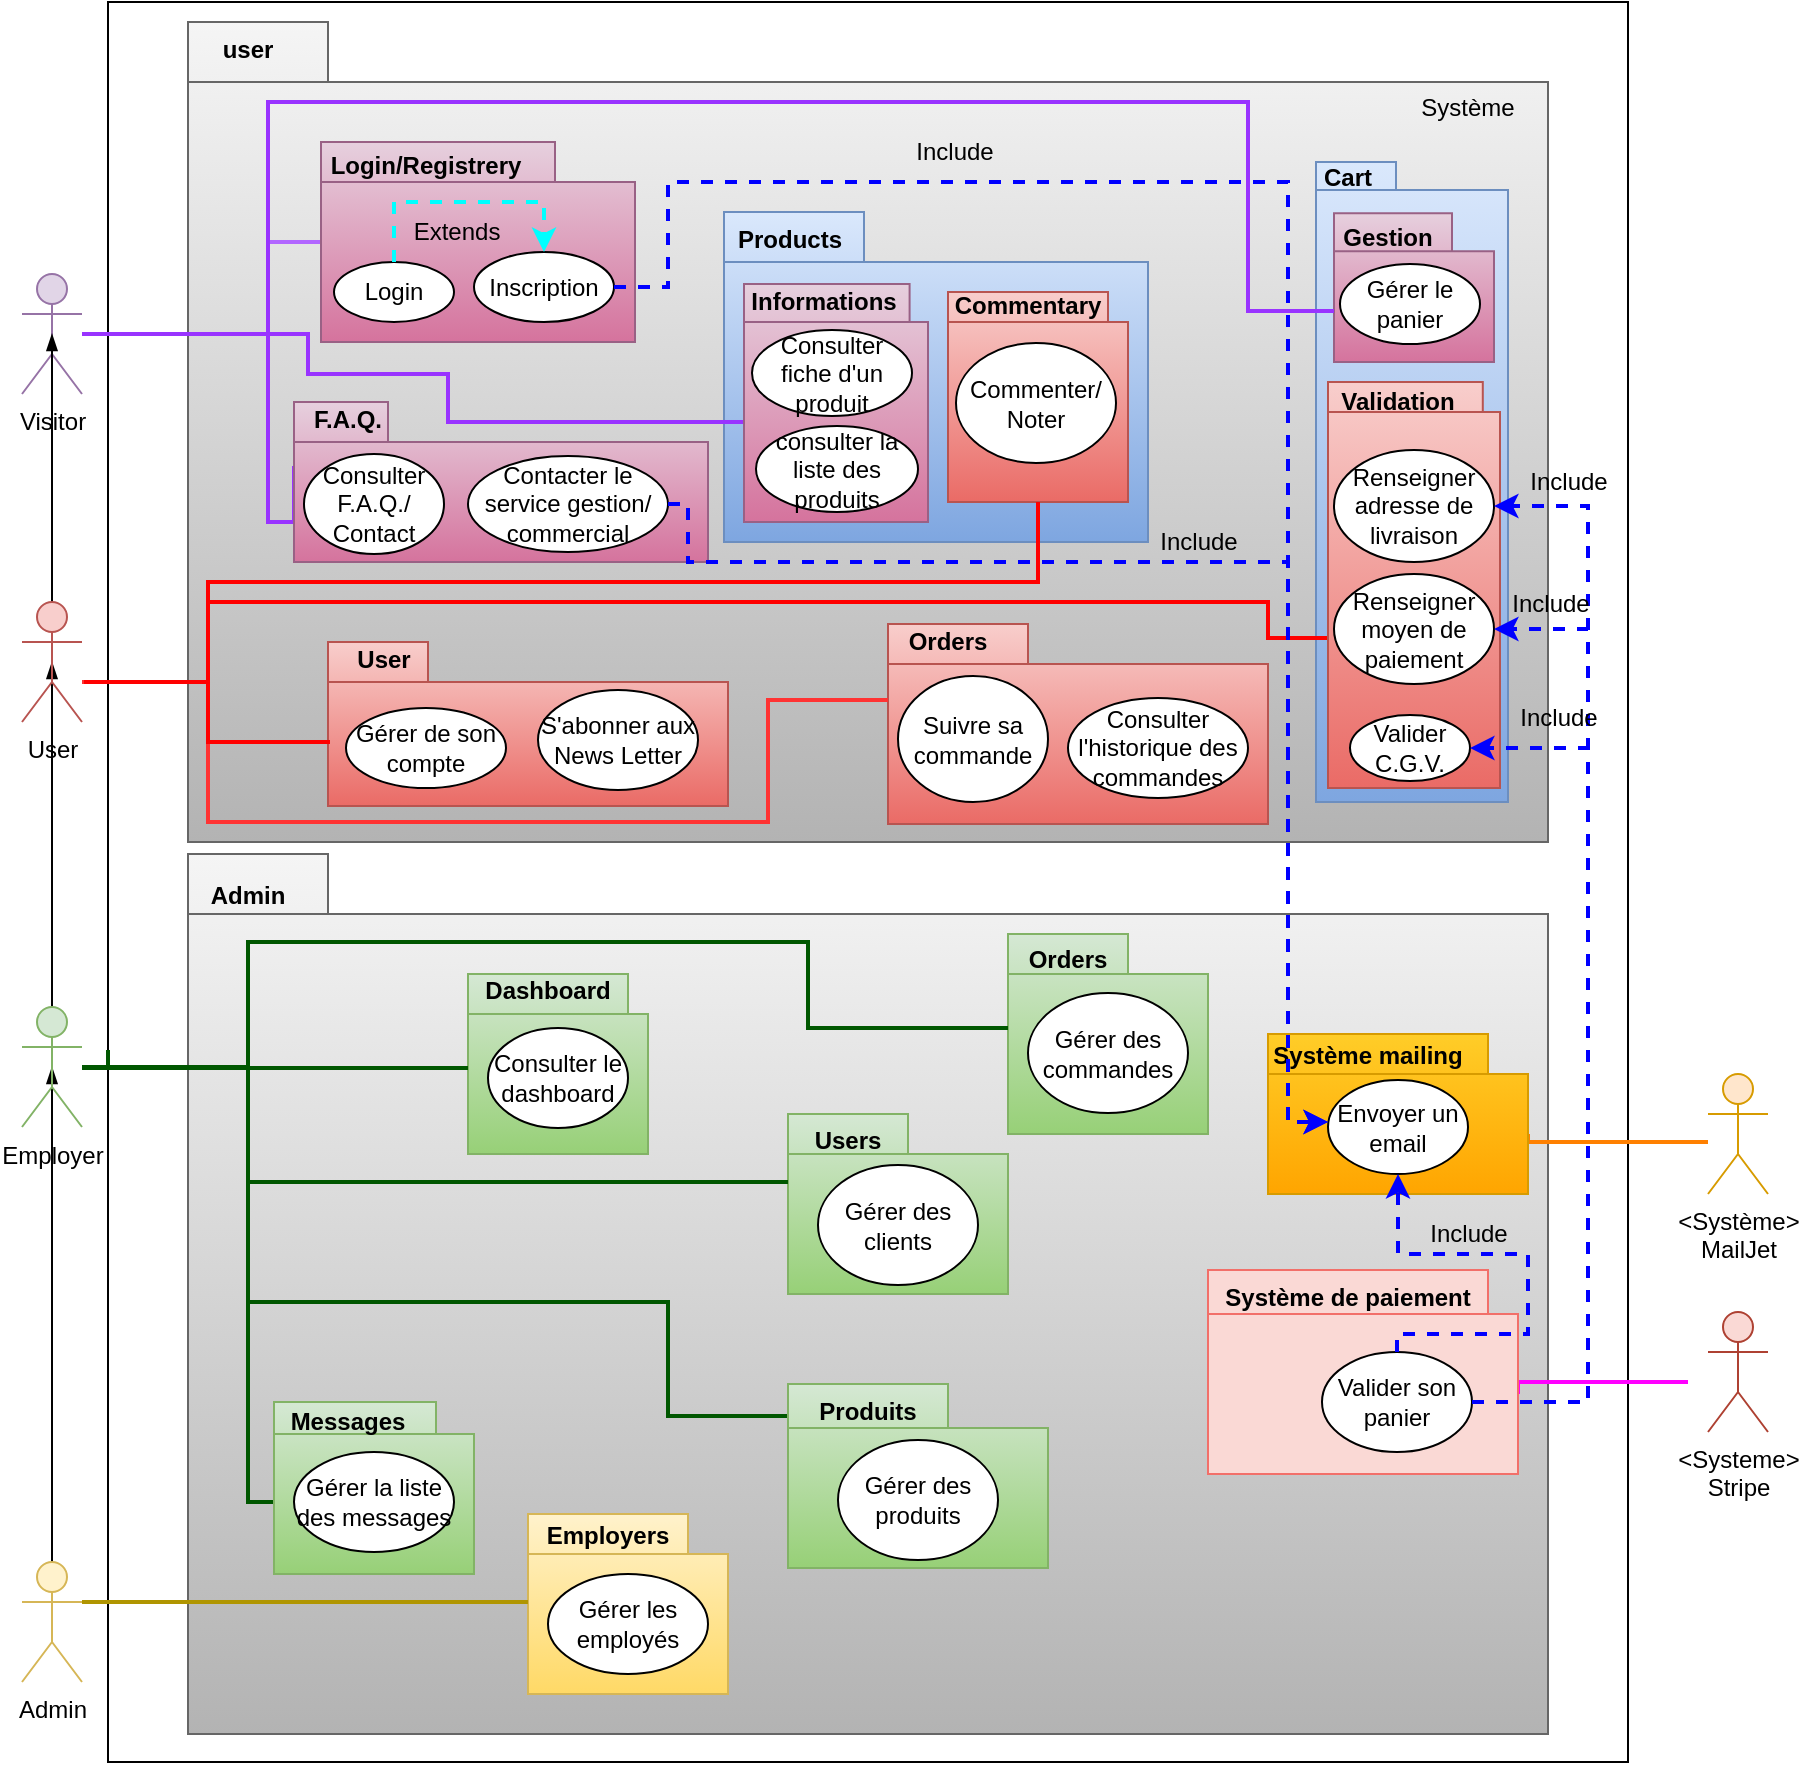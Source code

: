 <mxfile version="17.5.0" type="github">
  <diagram id="VjBEVc5tbbLQuuk-jeCd" name="Page-1">
    <mxGraphModel dx="1038" dy="2143" grid="1" gridSize="10" guides="1" tooltips="1" connect="1" arrows="1" fold="1" page="1" pageScale="1" pageWidth="1169" pageHeight="1654" math="0" shadow="0">
      <root>
        <mxCell id="0" />
        <mxCell id="1" parent="0" />
        <mxCell id="GgiNF_mnxroYL-VHbU-X-1" value="" style="rounded=0;whiteSpace=wrap;html=1;" vertex="1" parent="1">
          <mxGeometry x="140" y="-100" width="760" height="880" as="geometry" />
        </mxCell>
        <mxCell id="GgiNF_mnxroYL-VHbU-X-2" value="" style="shape=folder;fontStyle=1;spacingTop=10;tabWidth=70;tabHeight=30;tabPosition=left;html=1;fillColor=#f5f5f5;gradientColor=#b3b3b3;strokeColor=#666666;" vertex="1" parent="1">
          <mxGeometry x="180" y="326" width="680" height="440" as="geometry" />
        </mxCell>
        <mxCell id="GgiNF_mnxroYL-VHbU-X-3" value="" style="shape=folder;fontStyle=1;spacingTop=10;tabWidth=70;tabHeight=30;tabPosition=left;html=1;fillColor=#f5f5f5;strokeColor=#666666;gradientColor=#b3b3b3;" vertex="1" parent="1">
          <mxGeometry x="180" y="-90" width="680" height="410" as="geometry" />
        </mxCell>
        <mxCell id="GgiNF_mnxroYL-VHbU-X-4" value="" style="shape=folder;fontStyle=1;spacingTop=10;tabWidth=70;tabHeight=25;tabPosition=left;html=1;fillColor=#dae8fc;gradientColor=#7ea6e0;strokeColor=#6c8ebf;" vertex="1" parent="1">
          <mxGeometry x="448" y="5" width="212" height="165" as="geometry" />
        </mxCell>
        <mxCell id="GgiNF_mnxroYL-VHbU-X-5" value="" style="shape=folder;fontStyle=1;spacingTop=10;tabWidth=50;tabHeight=20;tabPosition=left;html=1;fillColor=#f8cecc;gradientColor=#ea6b66;strokeColor=#b85450;" vertex="1" parent="1">
          <mxGeometry x="250" y="220" width="200" height="82" as="geometry" />
        </mxCell>
        <mxCell id="GgiNF_mnxroYL-VHbU-X-6" value="" style="shape=folder;fontStyle=1;spacingTop=10;tabWidth=40;tabHeight=14;tabPosition=left;html=1;fillColor=#dae8fc;gradientColor=#7ea6e0;strokeColor=#6c8ebf;" vertex="1" parent="1">
          <mxGeometry x="744" y="-20" width="96" height="320" as="geometry" />
        </mxCell>
        <mxCell id="GgiNF_mnxroYL-VHbU-X-7" value="" style="shape=folder;fontStyle=1;spacingTop=10;tabWidth=70;tabHeight=20;tabPosition=left;html=1;fillColor=#f8cecc;gradientColor=#ea6b66;strokeColor=#b85450;" vertex="1" parent="1">
          <mxGeometry x="530" y="211" width="190" height="100" as="geometry" />
        </mxCell>
        <mxCell id="GgiNF_mnxroYL-VHbU-X-9" value="" style="shape=folder;fontStyle=1;spacingTop=10;tabWidth=60;tabHeight=20;tabPosition=left;html=1;fillColor=#d5e8d4;gradientColor=#97d077;strokeColor=#82b366;" vertex="1" parent="1">
          <mxGeometry x="590" y="366" width="100" height="100" as="geometry" />
        </mxCell>
        <mxCell id="GgiNF_mnxroYL-VHbU-X-10" value="" style="shape=folder;fontStyle=1;spacingTop=10;tabWidth=80;tabHeight=20;tabPosition=left;html=1;fillColor=#fff2cc;gradientColor=#ffd966;strokeColor=#d6b656;" vertex="1" parent="1">
          <mxGeometry x="350" y="656" width="100" height="90" as="geometry" />
        </mxCell>
        <mxCell id="GgiNF_mnxroYL-VHbU-X-11" value="" style="shape=folder;fontStyle=1;spacingTop=10;tabWidth=60;tabHeight=20;tabPosition=left;html=1;fillColor=#d5e8d4;gradientColor=#97d077;strokeColor=#82b366;" vertex="1" parent="1">
          <mxGeometry x="480" y="456" width="110" height="90" as="geometry" />
        </mxCell>
        <mxCell id="GgiNF_mnxroYL-VHbU-X-12" style="edgeStyle=orthogonalEdgeStyle;rounded=0;orthogonalLoop=1;jettySize=auto;html=1;entryX=0.5;entryY=0.5;entryDx=0;entryDy=0;entryPerimeter=0;endArrow=blockThin;endFill=1;" edge="1" parent="1" source="GgiNF_mnxroYL-VHbU-X-30" target="GgiNF_mnxroYL-VHbU-X-24">
          <mxGeometry relative="1" as="geometry" />
        </mxCell>
        <mxCell id="GgiNF_mnxroYL-VHbU-X-13" style="edgeStyle=orthogonalEdgeStyle;rounded=0;orthogonalLoop=1;jettySize=auto;html=1;entryX=0.5;entryY=0.5;entryDx=0;entryDy=0;entryPerimeter=0;endArrow=blockThin;endFill=1;" edge="1" parent="1" source="GgiNF_mnxroYL-VHbU-X-15" target="GgiNF_mnxroYL-VHbU-X-30">
          <mxGeometry relative="1" as="geometry" />
        </mxCell>
        <mxCell id="GgiNF_mnxroYL-VHbU-X-14" style="edgeStyle=orthogonalEdgeStyle;rounded=0;orthogonalLoop=1;jettySize=auto;html=1;exitX=1;exitY=0.333;exitDx=0;exitDy=0;exitPerimeter=0;endArrow=none;endFill=0;fillColor=#e3c800;strokeColor=#B09500;strokeWidth=2;" edge="1" parent="1" source="GgiNF_mnxroYL-VHbU-X-15">
          <mxGeometry relative="1" as="geometry">
            <Array as="points">
              <mxPoint x="350" y="700" />
            </Array>
            <mxPoint x="350" y="700" as="targetPoint" />
          </mxGeometry>
        </mxCell>
        <mxCell id="GgiNF_mnxroYL-VHbU-X-15" value="Admin" style="shape=umlActor;verticalLabelPosition=bottom;verticalAlign=top;html=1;outlineConnect=0;fillColor=#fff2cc;strokeColor=#d6b656;" vertex="1" parent="1">
          <mxGeometry x="97" y="680" width="30" height="60" as="geometry" />
        </mxCell>
        <mxCell id="GgiNF_mnxroYL-VHbU-X-16" style="edgeStyle=orthogonalEdgeStyle;rounded=0;orthogonalLoop=1;jettySize=auto;html=1;entryX=0.009;entryY=0.645;entryDx=0;entryDy=0;entryPerimeter=0;endArrow=none;endFill=0;strokeWidth=2;strokeColor=#FF0000;" edge="1" parent="1" target="GgiNF_mnxroYL-VHbU-X-104">
          <mxGeometry relative="1" as="geometry">
            <Array as="points">
              <mxPoint x="190" y="240" />
              <mxPoint x="190" y="200" />
              <mxPoint x="720" y="200" />
              <mxPoint x="720" y="218" />
              <mxPoint x="751" y="218" />
            </Array>
            <mxPoint x="140" y="240" as="sourcePoint" />
          </mxGeometry>
        </mxCell>
        <mxCell id="GgiNF_mnxroYL-VHbU-X-17" style="edgeStyle=orthogonalEdgeStyle;rounded=0;orthogonalLoop=1;jettySize=auto;html=1;endArrow=none;endFill=0;entryX=0;entryY=0;entryDx=0;entryDy=69;entryPerimeter=0;strokeWidth=2;strokeColor=#9933FF;" edge="1" parent="1" target="GgiNF_mnxroYL-VHbU-X-94">
          <mxGeometry relative="1" as="geometry">
            <mxPoint x="130" y="66" as="sourcePoint" />
            <mxPoint x="680" y="48" as="targetPoint" />
            <Array as="points">
              <mxPoint x="240" y="66" />
              <mxPoint x="240" y="86" />
              <mxPoint x="310" y="86" />
              <mxPoint x="310" y="110" />
            </Array>
          </mxGeometry>
        </mxCell>
        <mxCell id="GgiNF_mnxroYL-VHbU-X-18" style="edgeStyle=orthogonalEdgeStyle;rounded=0;orthogonalLoop=1;jettySize=auto;html=1;endArrow=none;endFill=0;strokeWidth=2;strokeColor=#B266FF;" edge="1" parent="1" source="GgiNF_mnxroYL-VHbU-X-20">
          <mxGeometry relative="1" as="geometry">
            <Array as="points">
              <mxPoint x="220" y="66" />
              <mxPoint x="220" y="20" />
            </Array>
            <mxPoint x="310" y="20" as="targetPoint" />
          </mxGeometry>
        </mxCell>
        <mxCell id="GgiNF_mnxroYL-VHbU-X-19" style="edgeStyle=orthogonalEdgeStyle;rounded=0;orthogonalLoop=1;jettySize=auto;html=1;entryX=0;entryY=0;entryDx=0;entryDy=32;entryPerimeter=0;endArrow=none;endFill=0;strokeWidth=2;strokeColor=#9933FF;" edge="1" parent="1" source="GgiNF_mnxroYL-VHbU-X-20" target="GgiNF_mnxroYL-VHbU-X-42">
          <mxGeometry relative="1" as="geometry">
            <Array as="points">
              <mxPoint x="220" y="66" />
              <mxPoint x="220" y="160" />
              <mxPoint x="233" y="160" />
            </Array>
          </mxGeometry>
        </mxCell>
        <mxCell id="GgiNF_mnxroYL-VHbU-X-20" value="Visitor" style="shape=umlActor;verticalLabelPosition=bottom;verticalAlign=top;html=1;outlineConnect=0;fillColor=#e1d5e7;strokeColor=#9673a6;" vertex="1" parent="1">
          <mxGeometry x="97" y="36" width="30" height="60" as="geometry" />
        </mxCell>
        <mxCell id="GgiNF_mnxroYL-VHbU-X-21" style="edgeStyle=orthogonalEdgeStyle;rounded=0;orthogonalLoop=1;jettySize=auto;html=1;entryX=0.5;entryY=0.5;entryDx=0;entryDy=0;entryPerimeter=0;endArrow=blockThin;endFill=1;" edge="1" parent="1" source="GgiNF_mnxroYL-VHbU-X-24" target="GgiNF_mnxroYL-VHbU-X-20">
          <mxGeometry relative="1" as="geometry" />
        </mxCell>
        <mxCell id="GgiNF_mnxroYL-VHbU-X-22" style="edgeStyle=orthogonalEdgeStyle;rounded=0;orthogonalLoop=1;jettySize=auto;html=1;endArrow=none;endFill=0;strokeWidth=2;strokeColor=#FF3333;" edge="1" parent="1" source="GgiNF_mnxroYL-VHbU-X-24">
          <mxGeometry relative="1" as="geometry">
            <Array as="points">
              <mxPoint x="190" y="240" />
              <mxPoint x="190" y="310" />
              <mxPoint x="470" y="310" />
              <mxPoint x="470" y="249" />
            </Array>
            <mxPoint x="530" y="249" as="targetPoint" />
          </mxGeometry>
        </mxCell>
        <mxCell id="GgiNF_mnxroYL-VHbU-X-23" style="edgeStyle=orthogonalEdgeStyle;rounded=0;orthogonalLoop=1;jettySize=auto;html=1;strokeWidth=2;endArrow=none;endFill=0;strokeColor=#FF0000;" edge="1" parent="1">
          <mxGeometry relative="1" as="geometry">
            <Array as="points">
              <mxPoint x="190" y="240" />
              <mxPoint x="190" y="270" />
              <mxPoint x="251" y="270" />
            </Array>
            <mxPoint x="128" y="240" as="sourcePoint" />
            <mxPoint x="251" y="270" as="targetPoint" />
          </mxGeometry>
        </mxCell>
        <mxCell id="GgiNF_mnxroYL-VHbU-X-24" value="User" style="shape=umlActor;verticalLabelPosition=bottom;verticalAlign=top;html=1;outlineConnect=0;fillColor=#f8cecc;strokeColor=#b85450;" vertex="1" parent="1">
          <mxGeometry x="97" y="200" width="30" height="60" as="geometry" />
        </mxCell>
        <mxCell id="GgiNF_mnxroYL-VHbU-X-25" style="edgeStyle=orthogonalEdgeStyle;rounded=0;orthogonalLoop=1;jettySize=auto;html=1;entryX=0;entryY=0;entryDx=0;entryDy=47;entryPerimeter=0;endArrow=none;endFill=0;fillColor=#008a00;strokeColor=#005700;strokeWidth=2;" edge="1" parent="1" source="GgiNF_mnxroYL-VHbU-X-30" target="GgiNF_mnxroYL-VHbU-X-9">
          <mxGeometry relative="1" as="geometry">
            <Array as="points">
              <mxPoint x="210" y="433" />
              <mxPoint x="210" y="370" />
              <mxPoint x="490" y="370" />
              <mxPoint x="490" y="413" />
            </Array>
          </mxGeometry>
        </mxCell>
        <mxCell id="GgiNF_mnxroYL-VHbU-X-26" style="edgeStyle=orthogonalEdgeStyle;rounded=0;orthogonalLoop=1;jettySize=auto;html=1;endArrow=none;endFill=0;strokeWidth=2;fillColor=#008a00;strokeColor=#005700;" edge="1" parent="1">
          <mxGeometry relative="1" as="geometry">
            <Array as="points">
              <mxPoint x="210" y="433" />
              <mxPoint x="210" y="490" />
              <mxPoint x="480" y="490" />
            </Array>
            <mxPoint x="127" y="433" as="sourcePoint" />
            <mxPoint x="480" y="490" as="targetPoint" />
          </mxGeometry>
        </mxCell>
        <mxCell id="GgiNF_mnxroYL-VHbU-X-28" style="edgeStyle=orthogonalEdgeStyle;rounded=0;orthogonalLoop=1;jettySize=auto;html=1;entryX=0;entryY=0;entryDx=0;entryDy=32;entryPerimeter=0;endArrow=none;endFill=0;fillColor=#008a00;strokeColor=#005700;strokeWidth=2;" edge="1" parent="1">
          <mxGeometry relative="1" as="geometry">
            <mxPoint x="140" y="434" as="sourcePoint" />
            <Array as="points">
              <mxPoint x="210" y="433" />
              <mxPoint x="210" y="550" />
              <mxPoint x="420" y="550" />
              <mxPoint x="420" y="607" />
            </Array>
            <mxPoint x="480" y="607" as="targetPoint" />
          </mxGeometry>
        </mxCell>
        <mxCell id="GgiNF_mnxroYL-VHbU-X-29" style="edgeStyle=orthogonalEdgeStyle;rounded=0;orthogonalLoop=1;jettySize=auto;html=1;entryX=0;entryY=0;entryDx=0;entryDy=51;entryPerimeter=0;endArrow=none;endFill=0;strokeWidth=2;fillColor=#008a00;strokeColor=#005700;" edge="1" parent="1" target="GgiNF_mnxroYL-VHbU-X-43">
          <mxGeometry relative="1" as="geometry">
            <Array as="points">
              <mxPoint x="140" y="433" />
              <mxPoint x="210" y="433" />
              <mxPoint x="210" y="650" />
            </Array>
            <mxPoint x="140" y="424" as="sourcePoint" />
            <mxPoint x="223" y="616" as="targetPoint" />
          </mxGeometry>
        </mxCell>
        <mxCell id="GgiNF_mnxroYL-VHbU-X-30" value="Employer" style="shape=umlActor;verticalLabelPosition=bottom;verticalAlign=top;html=1;outlineConnect=0;fillColor=#d5e8d4;strokeColor=#82b366;" vertex="1" parent="1">
          <mxGeometry x="97" y="402.5" width="30" height="60" as="geometry" />
        </mxCell>
        <mxCell id="GgiNF_mnxroYL-VHbU-X-31" value="" style="shape=folder;fontStyle=1;spacingTop=10;tabWidth=80;tabHeight=22;tabPosition=left;html=1;fillColor=#d5e8d4;gradientColor=#97d077;strokeColor=#82b366;" vertex="1" parent="1">
          <mxGeometry x="480" y="591" width="130" height="92" as="geometry" />
        </mxCell>
        <mxCell id="GgiNF_mnxroYL-VHbU-X-32" value="" style="shape=folder;fontStyle=1;spacingTop=10;tabWidth=117;tabHeight=20;tabPosition=left;html=1;fillColor=#e6d0de;gradientColor=#d5739d;strokeColor=#996185;" vertex="1" parent="1">
          <mxGeometry x="246.5" y="-30" width="157" height="100" as="geometry" />
        </mxCell>
        <mxCell id="GgiNF_mnxroYL-VHbU-X-33" style="edgeStyle=orthogonalEdgeStyle;rounded=0;orthogonalLoop=1;jettySize=auto;html=1;entryX=0;entryY=0;entryDx=155;entryDy=62;endArrow=none;endFill=0;strokeWidth=2;entryPerimeter=0;fillColor=#d80073;strokeColor=#FF00FF;" edge="1" parent="1" target="GgiNF_mnxroYL-VHbU-X-37">
          <mxGeometry relative="1" as="geometry">
            <mxPoint x="930" y="590" as="sourcePoint" />
            <Array as="points">
              <mxPoint x="845" y="590" />
            </Array>
          </mxGeometry>
        </mxCell>
        <mxCell id="GgiNF_mnxroYL-VHbU-X-34" value="&amp;lt;Systeme&amp;gt;&lt;br&gt;Stripe" style="shape=umlActor;verticalLabelPosition=bottom;verticalAlign=top;html=1;outlineConnect=0;fillColor=#fad9d5;strokeColor=#ae4132;" vertex="1" parent="1">
          <mxGeometry x="940" y="555" width="30" height="60" as="geometry" />
        </mxCell>
        <mxCell id="GgiNF_mnxroYL-VHbU-X-35" style="edgeStyle=orthogonalEdgeStyle;rounded=0;orthogonalLoop=1;jettySize=auto;html=1;entryX=0;entryY=0;entryDx=130;entryDy=50;entryPerimeter=0;endArrow=none;endFill=0;strokeWidth=2;strokeColor=#FF8000;" edge="1" parent="1" source="GgiNF_mnxroYL-VHbU-X-36" target="GgiNF_mnxroYL-VHbU-X-38">
          <mxGeometry relative="1" as="geometry">
            <Array as="points">
              <mxPoint x="850" y="470" />
            </Array>
          </mxGeometry>
        </mxCell>
        <mxCell id="GgiNF_mnxroYL-VHbU-X-36" value="&amp;lt;Système&amp;gt;&lt;br&gt;MailJet" style="shape=umlActor;verticalLabelPosition=bottom;verticalAlign=top;html=1;outlineConnect=0;fillColor=#ffe6cc;strokeColor=#d79b00;" vertex="1" parent="1">
          <mxGeometry x="940" y="436" width="30" height="60" as="geometry" />
        </mxCell>
        <mxCell id="GgiNF_mnxroYL-VHbU-X-37" value="" style="shape=folder;fontStyle=1;spacingTop=10;tabWidth=140;tabHeight=22;tabPosition=left;html=1;fillColor=#fad9d5;strokeColor=#F26F69;" vertex="1" parent="1">
          <mxGeometry x="690" y="534" width="155" height="102" as="geometry" />
        </mxCell>
        <mxCell id="GgiNF_mnxroYL-VHbU-X-38" value="" style="shape=folder;fontStyle=1;spacingTop=10;tabWidth=110;tabHeight=20;tabPosition=left;html=1;fillColor=#ffcd28;gradientColor=#ffa500;strokeColor=#d79b00;" vertex="1" parent="1">
          <mxGeometry x="720" y="416" width="130" height="80" as="geometry" />
        </mxCell>
        <mxCell id="GgiNF_mnxroYL-VHbU-X-39" value="user" style="text;align=center;fontStyle=1;verticalAlign=middle;spacingLeft=3;spacingRight=3;strokeColor=none;rotatable=0;points=[[0,0.5],[1,0.5]];portConstraint=eastwest;" vertex="1" parent="1">
          <mxGeometry x="170" y="-90" width="80" height="26" as="geometry" />
        </mxCell>
        <mxCell id="GgiNF_mnxroYL-VHbU-X-40" value="Admin" style="text;align=center;fontStyle=1;verticalAlign=middle;spacingLeft=3;spacingRight=3;strokeColor=none;rotatable=0;points=[[0,0.5],[1,0.5]];portConstraint=eastwest;" vertex="1" parent="1">
          <mxGeometry x="170" y="333" width="80" height="26" as="geometry" />
        </mxCell>
        <mxCell id="GgiNF_mnxroYL-VHbU-X-41" value="Système" style="text;html=1;strokeColor=none;fillColor=none;align=center;verticalAlign=middle;whiteSpace=wrap;rounded=0;" vertex="1" parent="1">
          <mxGeometry x="790" y="-62" width="60" height="30" as="geometry" />
        </mxCell>
        <mxCell id="GgiNF_mnxroYL-VHbU-X-42" value="" style="shape=folder;fontStyle=1;spacingTop=10;tabWidth=47;tabHeight=20;tabPosition=left;html=1;fillColor=#e6d0de;gradientColor=#d5739d;strokeColor=#996185;" vertex="1" parent="1">
          <mxGeometry x="233" y="100" width="207" height="80" as="geometry" />
        </mxCell>
        <mxCell id="GgiNF_mnxroYL-VHbU-X-43" value="" style="shape=folder;fontStyle=1;spacingTop=10;tabWidth=81;tabHeight=16;tabPosition=left;html=1;fillColor=#d5e8d4;gradientColor=#97d077;strokeColor=#82b366;" vertex="1" parent="1">
          <mxGeometry x="223" y="600" width="100" height="86" as="geometry" />
        </mxCell>
        <mxCell id="GgiNF_mnxroYL-VHbU-X-45" value="Système de paiement" style="text;align=center;fontStyle=1;verticalAlign=middle;spacingLeft=3;spacingRight=3;strokeColor=none;rotatable=0;points=[[0,0.5],[1,0.5]];portConstraint=eastwest;" vertex="1" parent="1">
          <mxGeometry x="720" y="534" width="80" height="26" as="geometry" />
        </mxCell>
        <mxCell id="GgiNF_mnxroYL-VHbU-X-47" value="Valider son panier" style="ellipse;whiteSpace=wrap;html=1;" vertex="1" parent="1">
          <mxGeometry x="747" y="575" width="75" height="50" as="geometry" />
        </mxCell>
        <mxCell id="GgiNF_mnxroYL-VHbU-X-48" value="Envoyer un email" style="ellipse;whiteSpace=wrap;html=1;" vertex="1" parent="1">
          <mxGeometry x="750" y="439" width="70" height="47" as="geometry" />
        </mxCell>
        <mxCell id="GgiNF_mnxroYL-VHbU-X-49" value="Système mailing" style="text;align=center;fontStyle=1;verticalAlign=middle;spacingLeft=3;spacingRight=3;strokeColor=none;rotatable=0;points=[[0,0.5],[1,0.5]];portConstraint=eastwest;" vertex="1" parent="1">
          <mxGeometry x="730" y="413" width="80" height="26" as="geometry" />
        </mxCell>
        <mxCell id="GgiNF_mnxroYL-VHbU-X-50" value="" style="edgeStyle=orthogonalEdgeStyle;rounded=0;orthogonalLoop=1;jettySize=auto;html=1;dashed=1;endArrow=classic;endFill=1;endSize=6;strokeColor=#0000FF;strokeWidth=2;exitX=0.5;exitY=0;exitDx=0;exitDy=0;entryX=0.5;entryY=1;entryDx=0;entryDy=0;" edge="1" parent="1" source="GgiNF_mnxroYL-VHbU-X-47" target="GgiNF_mnxroYL-VHbU-X-48">
          <mxGeometry relative="1" as="geometry">
            <Array as="points">
              <mxPoint x="785" y="566" />
              <mxPoint x="850" y="566" />
              <mxPoint x="850" y="526" />
              <mxPoint x="785" y="526" />
            </Array>
            <mxPoint x="740" y="537.5" as="sourcePoint" />
            <mxPoint x="840" y="436" as="targetPoint" />
          </mxGeometry>
        </mxCell>
        <mxCell id="GgiNF_mnxroYL-VHbU-X-51" value="Include" style="text;html=1;align=center;verticalAlign=middle;resizable=0;points=[];autosize=1;strokeColor=none;fillColor=none;" vertex="1" parent="1">
          <mxGeometry x="795" y="506" width="50" height="20" as="geometry" />
        </mxCell>
        <mxCell id="GgiNF_mnxroYL-VHbU-X-52" value="Gérer les employés" style="ellipse;whiteSpace=wrap;html=1;" vertex="1" parent="1">
          <mxGeometry x="360" y="686" width="80" height="50" as="geometry" />
        </mxCell>
        <mxCell id="GgiNF_mnxroYL-VHbU-X-53" value="Employers" style="text;align=center;fontStyle=1;verticalAlign=middle;spacingLeft=3;spacingRight=3;strokeColor=none;rotatable=0;points=[[0,0.5],[1,0.5]];portConstraint=eastwest;" vertex="1" parent="1">
          <mxGeometry x="350" y="653" width="80" height="26" as="geometry" />
        </mxCell>
        <mxCell id="GgiNF_mnxroYL-VHbU-X-55" value="Gérer la liste des messages" style="ellipse;whiteSpace=wrap;html=1;" vertex="1" parent="1">
          <mxGeometry x="233" y="625" width="80" height="50" as="geometry" />
        </mxCell>
        <mxCell id="GgiNF_mnxroYL-VHbU-X-56" value="Messages" style="text;align=center;fontStyle=1;verticalAlign=middle;spacingLeft=3;spacingRight=3;strokeColor=none;rotatable=0;points=[[0,0.5],[1,0.5]];portConstraint=eastwest;" vertex="1" parent="1">
          <mxGeometry x="220" y="596" width="80" height="26" as="geometry" />
        </mxCell>
        <mxCell id="GgiNF_mnxroYL-VHbU-X-58" value="" style="shape=folder;fontStyle=1;spacingTop=10;tabWidth=80;tabHeight=20;tabPosition=left;html=1;fillColor=#d5e8d4;gradientColor=#97d077;strokeColor=#82b366;" vertex="1" parent="1">
          <mxGeometry x="320" y="386" width="90" height="90" as="geometry" />
        </mxCell>
        <mxCell id="GgiNF_mnxroYL-VHbU-X-59" style="edgeStyle=orthogonalEdgeStyle;rounded=0;orthogonalLoop=1;jettySize=auto;html=1;endArrow=none;endFill=0;strokeWidth=2;fillColor=#008a00;strokeColor=#005700;" edge="1" parent="1">
          <mxGeometry relative="1" as="geometry">
            <Array as="points">
              <mxPoint x="320" y="433" />
            </Array>
            <mxPoint x="140" y="433" as="sourcePoint" />
            <mxPoint x="320" y="433" as="targetPoint" />
          </mxGeometry>
        </mxCell>
        <mxCell id="GgiNF_mnxroYL-VHbU-X-60" value="Produits" style="text;align=center;fontStyle=1;verticalAlign=middle;spacingLeft=3;spacingRight=3;strokeColor=none;rotatable=0;points=[[0,0.5],[1,0.5]];portConstraint=eastwest;" vertex="1" parent="1">
          <mxGeometry x="480" y="591" width="80" height="26" as="geometry" />
        </mxCell>
        <mxCell id="GgiNF_mnxroYL-VHbU-X-61" value="Gérer des produits" style="ellipse;whiteSpace=wrap;html=1;" vertex="1" parent="1">
          <mxGeometry x="505" y="619" width="80" height="60" as="geometry" />
        </mxCell>
        <mxCell id="GgiNF_mnxroYL-VHbU-X-62" value="Users" style="text;align=center;fontStyle=1;verticalAlign=middle;spacingLeft=3;spacingRight=3;strokeColor=none;rotatable=0;points=[[0,0.5],[1,0.5]];portConstraint=eastwest;" vertex="1" parent="1">
          <mxGeometry x="470" y="455.5" width="80" height="26" as="geometry" />
        </mxCell>
        <mxCell id="GgiNF_mnxroYL-VHbU-X-63" value="Gérer des clients" style="ellipse;whiteSpace=wrap;html=1;" vertex="1" parent="1">
          <mxGeometry x="495" y="481.5" width="80" height="60" as="geometry" />
        </mxCell>
        <mxCell id="GgiNF_mnxroYL-VHbU-X-65" value="Dashboard" style="text;align=center;fontStyle=1;verticalAlign=middle;spacingLeft=3;spacingRight=3;strokeColor=none;rotatable=0;points=[[0,0.5],[1,0.5]];portConstraint=eastwest;" vertex="1" parent="1">
          <mxGeometry x="320" y="380.5" width="80" height="26" as="geometry" />
        </mxCell>
        <mxCell id="GgiNF_mnxroYL-VHbU-X-66" value="Consulter le dashboard" style="ellipse;whiteSpace=wrap;html=1;" vertex="1" parent="1">
          <mxGeometry x="330" y="413" width="70" height="50" as="geometry" />
        </mxCell>
        <mxCell id="GgiNF_mnxroYL-VHbU-X-67" value="Orders" style="text;align=center;fontStyle=1;verticalAlign=middle;spacingLeft=3;spacingRight=3;strokeColor=none;rotatable=0;points=[[0,0.5],[1,0.5]];portConstraint=eastwest;" vertex="1" parent="1">
          <mxGeometry x="580" y="365" width="80" height="26" as="geometry" />
        </mxCell>
        <mxCell id="GgiNF_mnxroYL-VHbU-X-70" value="Gérer des commandes" style="ellipse;whiteSpace=wrap;html=1;" vertex="1" parent="1">
          <mxGeometry x="600" y="395.5" width="80" height="60" as="geometry" />
        </mxCell>
        <mxCell id="GgiNF_mnxroYL-VHbU-X-71" value="User" style="text;align=center;fontStyle=1;verticalAlign=middle;spacingLeft=3;spacingRight=3;strokeColor=none;rotatable=0;points=[[0,0.5],[1,0.5]];portConstraint=eastwest;" vertex="1" parent="1">
          <mxGeometry x="243" y="215" width="70" height="26" as="geometry" />
        </mxCell>
        <mxCell id="GgiNF_mnxroYL-VHbU-X-72" value="S&#39;abonner aux News Letter" style="ellipse;whiteSpace=wrap;html=1;" vertex="1" parent="1">
          <mxGeometry x="355" y="244" width="80" height="50" as="geometry" />
        </mxCell>
        <mxCell id="GgiNF_mnxroYL-VHbU-X-73" value="Gérer de son compte" style="ellipse;whiteSpace=wrap;html=1;" vertex="1" parent="1">
          <mxGeometry x="259" y="253" width="80" height="40" as="geometry" />
        </mxCell>
        <mxCell id="GgiNF_mnxroYL-VHbU-X-75" value="Consulter l&#39;historique des commandes" style="ellipse;whiteSpace=wrap;html=1;" vertex="1" parent="1">
          <mxGeometry x="620" y="248" width="90" height="50" as="geometry" />
        </mxCell>
        <mxCell id="GgiNF_mnxroYL-VHbU-X-76" value="Suivre sa commande" style="ellipse;whiteSpace=wrap;html=1;" vertex="1" parent="1">
          <mxGeometry x="535" y="237" width="75" height="63" as="geometry" />
        </mxCell>
        <mxCell id="GgiNF_mnxroYL-VHbU-X-80" value="Orders" style="text;align=center;fontStyle=1;verticalAlign=middle;spacingLeft=3;spacingRight=3;strokeColor=none;rotatable=0;points=[[0,0.5],[1,0.5]];portConstraint=eastwest;" vertex="1" parent="1">
          <mxGeometry x="520" y="206" width="80" height="26" as="geometry" />
        </mxCell>
        <mxCell id="GgiNF_mnxroYL-VHbU-X-81" value="Login/Registrery" style="text;align=center;fontStyle=1;verticalAlign=middle;spacingLeft=3;spacingRight=3;strokeColor=none;rotatable=0;points=[[0,0.5],[1,0.5]];portConstraint=eastwest;" vertex="1" parent="1">
          <mxGeometry x="259" y="-32" width="80" height="26" as="geometry" />
        </mxCell>
        <mxCell id="GgiNF_mnxroYL-VHbU-X-82" value="F.A.Q." style="text;align=center;fontStyle=1;verticalAlign=middle;spacingLeft=3;spacingRight=3;strokeColor=none;rotatable=0;points=[[0,0.5],[1,0.5]];portConstraint=eastwest;" vertex="1" parent="1">
          <mxGeometry x="220" y="95" width="80" height="26" as="geometry" />
        </mxCell>
        <mxCell id="GgiNF_mnxroYL-VHbU-X-83" value="Consulter F.A.Q./ Contact" style="ellipse;whiteSpace=wrap;html=1;" vertex="1" parent="1">
          <mxGeometry x="238" y="126" width="70" height="50" as="geometry" />
        </mxCell>
        <mxCell id="GgiNF_mnxroYL-VHbU-X-84" value="Contacter le service gestion/ commercial" style="ellipse;whiteSpace=wrap;html=1;" vertex="1" parent="1">
          <mxGeometry x="320" y="127" width="100" height="48" as="geometry" />
        </mxCell>
        <mxCell id="GgiNF_mnxroYL-VHbU-X-86" value="Include" style="text;html=1;align=center;verticalAlign=middle;resizable=0;points=[];autosize=1;strokeColor=none;fillColor=none;" vertex="1" parent="1">
          <mxGeometry x="660" y="160" width="50" height="20" as="geometry" />
        </mxCell>
        <mxCell id="GgiNF_mnxroYL-VHbU-X-87" value="Login" style="ellipse;whiteSpace=wrap;html=1;" vertex="1" parent="1">
          <mxGeometry x="253" y="30" width="60" height="30" as="geometry" />
        </mxCell>
        <mxCell id="GgiNF_mnxroYL-VHbU-X-88" value="Inscription" style="ellipse;whiteSpace=wrap;html=1;" vertex="1" parent="1">
          <mxGeometry x="323" y="25" width="70" height="35" as="geometry" />
        </mxCell>
        <mxCell id="GgiNF_mnxroYL-VHbU-X-89" value="" style="edgeStyle=orthogonalEdgeStyle;rounded=0;orthogonalLoop=1;jettySize=auto;html=1;dashed=1;endArrow=classic;endFill=1;endSize=6;strokeColor=#00FFFF;strokeWidth=2;exitX=0.5;exitY=0;exitDx=0;exitDy=0;entryX=0.5;entryY=0;entryDx=0;entryDy=0;" edge="1" parent="1" source="GgiNF_mnxroYL-VHbU-X-87" target="GgiNF_mnxroYL-VHbU-X-88">
          <mxGeometry relative="1" as="geometry">
            <Array as="points">
              <mxPoint x="283" />
              <mxPoint x="358" />
            </Array>
            <mxPoint x="430" y="161" as="sourcePoint" />
            <mxPoint x="760" y="456.5" as="targetPoint" />
          </mxGeometry>
        </mxCell>
        <mxCell id="GgiNF_mnxroYL-VHbU-X-90" value="Extends" style="text;html=1;align=center;verticalAlign=middle;resizable=0;points=[];autosize=1;strokeColor=none;fillColor=none;" vertex="1" parent="1">
          <mxGeometry x="284" y="5" width="60" height="20" as="geometry" />
        </mxCell>
        <mxCell id="GgiNF_mnxroYL-VHbU-X-91" value="" style="edgeStyle=orthogonalEdgeStyle;rounded=0;orthogonalLoop=1;jettySize=auto;html=1;dashed=1;endArrow=classic;endFill=1;endSize=6;strokeColor=#0000FF;strokeWidth=2;exitX=1;exitY=0.5;exitDx=0;exitDy=0;" edge="1" parent="1" source="GgiNF_mnxroYL-VHbU-X-88">
          <mxGeometry relative="1" as="geometry">
            <Array as="points">
              <mxPoint x="420" y="43" />
              <mxPoint x="420" y="-10" />
              <mxPoint x="730" y="-10" />
              <mxPoint x="730" y="460" />
            </Array>
            <mxPoint x="430" y="161" as="sourcePoint" />
            <mxPoint x="750" y="460" as="targetPoint" />
          </mxGeometry>
        </mxCell>
        <mxCell id="GgiNF_mnxroYL-VHbU-X-92" value="Include" style="text;html=1;align=center;verticalAlign=middle;resizable=0;points=[];autosize=1;strokeColor=none;fillColor=none;" vertex="1" parent="1">
          <mxGeometry x="538" y="-35" width="50" height="20" as="geometry" />
        </mxCell>
        <mxCell id="GgiNF_mnxroYL-VHbU-X-94" value="" style="shape=folder;fontStyle=1;spacingTop=10;tabWidth=90;tabHeight=19;tabPosition=left;html=1;fillColor=#e6d0de;gradientColor=#d5739d;strokeColor=#996185;" vertex="1" parent="1">
          <mxGeometry x="458" y="41" width="92" height="119" as="geometry" />
        </mxCell>
        <mxCell id="GgiNF_mnxroYL-VHbU-X-95" value="" style="shape=folder;fontStyle=1;spacingTop=10;tabWidth=80;tabHeight=15;tabPosition=left;html=1;fillColor=#f8cecc;gradientColor=#ea6b66;strokeColor=#b85450;" vertex="1" parent="1">
          <mxGeometry x="560" y="45" width="90" height="105" as="geometry" />
        </mxCell>
        <mxCell id="GgiNF_mnxroYL-VHbU-X-96" value="Products" style="text;align=center;fontStyle=1;verticalAlign=middle;spacingLeft=3;spacingRight=3;strokeColor=none;rotatable=0;points=[[0,0.5],[1,0.5]];portConstraint=eastwest;" vertex="1" parent="1">
          <mxGeometry x="441" y="5" width="80" height="26" as="geometry" />
        </mxCell>
        <mxCell id="GgiNF_mnxroYL-VHbU-X-97" value="Commentary" style="text;align=center;fontStyle=1;verticalAlign=middle;spacingLeft=3;spacingRight=3;strokeColor=none;rotatable=0;points=[[0,0.5],[1,0.5]];portConstraint=eastwest;" vertex="1" parent="1">
          <mxGeometry x="560" y="38" width="80" height="26" as="geometry" />
        </mxCell>
        <mxCell id="GgiNF_mnxroYL-VHbU-X-98" value="Informations" style="text;align=center;fontStyle=1;verticalAlign=middle;spacingLeft=3;spacingRight=3;strokeColor=none;rotatable=0;points=[[0,0.5],[1,0.5]];portConstraint=eastwest;" vertex="1" parent="1">
          <mxGeometry x="458" y="36" width="80" height="26" as="geometry" />
        </mxCell>
        <mxCell id="GgiNF_mnxroYL-VHbU-X-99" value="Consulter fiche d&#39;un produit" style="ellipse;whiteSpace=wrap;html=1;" vertex="1" parent="1">
          <mxGeometry x="462" y="64" width="80" height="43" as="geometry" />
        </mxCell>
        <mxCell id="GgiNF_mnxroYL-VHbU-X-100" value="consulter la liste des produits" style="ellipse;whiteSpace=wrap;html=1;" vertex="1" parent="1">
          <mxGeometry x="464" y="112" width="81" height="43" as="geometry" />
        </mxCell>
        <mxCell id="GgiNF_mnxroYL-VHbU-X-85" value="" style="edgeStyle=orthogonalEdgeStyle;rounded=0;orthogonalLoop=1;jettySize=auto;html=1;dashed=1;endArrow=classic;endFill=1;endSize=6;strokeColor=#0000FF;strokeWidth=2;exitX=1;exitY=0.5;exitDx=0;exitDy=0;" edge="1" parent="1" source="GgiNF_mnxroYL-VHbU-X-84">
          <mxGeometry relative="1" as="geometry">
            <Array as="points">
              <mxPoint x="430" y="151" />
              <mxPoint x="430" y="180" />
              <mxPoint x="730" y="180" />
              <mxPoint x="730" y="460" />
            </Array>
            <mxPoint x="794.5" y="265" as="sourcePoint" />
            <mxPoint x="750" y="460" as="targetPoint" />
          </mxGeometry>
        </mxCell>
        <mxCell id="GgiNF_mnxroYL-VHbU-X-74" value="Commenter/ Noter" style="ellipse;whiteSpace=wrap;html=1;" vertex="1" parent="1">
          <mxGeometry x="564" y="70.5" width="80" height="60" as="geometry" />
        </mxCell>
        <mxCell id="GgiNF_mnxroYL-VHbU-X-101" style="edgeStyle=orthogonalEdgeStyle;rounded=0;orthogonalLoop=1;jettySize=auto;html=1;strokeWidth=2;endArrow=none;endFill=0;entryX=0.5;entryY=1;entryDx=0;entryDy=0;entryPerimeter=0;strokeColor=#FF0000;" edge="1" parent="1" target="GgiNF_mnxroYL-VHbU-X-95">
          <mxGeometry relative="1" as="geometry">
            <Array as="points">
              <mxPoint x="190" y="190" />
              <mxPoint x="605" y="190" />
            </Array>
            <mxPoint x="140" y="240" as="sourcePoint" />
            <mxPoint x="260" y="250" as="targetPoint" />
          </mxGeometry>
        </mxCell>
        <mxCell id="GgiNF_mnxroYL-VHbU-X-102" value="Cart" style="text;align=center;fontStyle=1;verticalAlign=middle;spacingLeft=3;spacingRight=3;strokeColor=none;rotatable=0;points=[[0,0.5],[1,0.5]];portConstraint=eastwest;" vertex="1" parent="1">
          <mxGeometry x="720" y="-26" width="80" height="26" as="geometry" />
        </mxCell>
        <mxCell id="GgiNF_mnxroYL-VHbU-X-103" value="" style="shape=folder;fontStyle=1;spacingTop=10;tabWidth=59;tabHeight=19;tabPosition=left;html=1;fillColor=#e6d0de;gradientColor=#d5739d;strokeColor=#996185;" vertex="1" parent="1">
          <mxGeometry x="753" y="5.63" width="80" height="74.37" as="geometry" />
        </mxCell>
        <mxCell id="GgiNF_mnxroYL-VHbU-X-104" value="" style="shape=folder;fontStyle=1;spacingTop=10;tabWidth=80;tabHeight=15;tabPosition=left;html=1;fillColor=#f8cecc;gradientColor=#ea6b66;strokeColor=#b85450;" vertex="1" parent="1">
          <mxGeometry x="750" y="90" width="86" height="203" as="geometry" />
        </mxCell>
        <mxCell id="GgiNF_mnxroYL-VHbU-X-105" value="Gestion" style="text;align=center;fontStyle=1;verticalAlign=middle;spacingLeft=3;spacingRight=3;strokeColor=none;rotatable=0;points=[[0,0.5],[1,0.5]];portConstraint=eastwest;" vertex="1" parent="1">
          <mxGeometry x="740" y="4" width="80" height="26" as="geometry" />
        </mxCell>
        <mxCell id="GgiNF_mnxroYL-VHbU-X-106" value="Gérer le panier" style="ellipse;whiteSpace=wrap;html=1;gradientColor=#ffffff;" vertex="1" parent="1">
          <mxGeometry x="756" y="31" width="70" height="40" as="geometry" />
        </mxCell>
        <mxCell id="GgiNF_mnxroYL-VHbU-X-107" style="edgeStyle=orthogonalEdgeStyle;rounded=0;orthogonalLoop=1;jettySize=auto;html=1;endArrow=none;endFill=0;entryX=0;entryY=0;entryDx=0;entryDy=48.875;entryPerimeter=0;strokeWidth=2;strokeColor=#9933FF;" edge="1" parent="1" target="GgiNF_mnxroYL-VHbU-X-103">
          <mxGeometry relative="1" as="geometry">
            <Array as="points">
              <mxPoint x="220" y="66" />
              <mxPoint x="220" y="-50" />
              <mxPoint x="710" y="-50" />
              <mxPoint x="710" y="55" />
            </Array>
            <mxPoint x="130" y="66" as="sourcePoint" />
            <mxPoint x="320" y="26" as="targetPoint" />
          </mxGeometry>
        </mxCell>
        <mxCell id="GgiNF_mnxroYL-VHbU-X-46" value="Validation" style="text;align=center;fontStyle=1;verticalAlign=middle;spacingLeft=3;spacingRight=3;strokeColor=none;rotatable=0;points=[[0,0.5],[1,0.5]];portConstraint=eastwest;" vertex="1" parent="1">
          <mxGeometry x="745" y="86" width="80" height="26" as="geometry" />
        </mxCell>
        <mxCell id="GgiNF_mnxroYL-VHbU-X-79" value="Renseigner adresse de livraison" style="ellipse;whiteSpace=wrap;html=1;" vertex="1" parent="1">
          <mxGeometry x="753" y="124" width="80" height="56" as="geometry" />
        </mxCell>
        <mxCell id="GgiNF_mnxroYL-VHbU-X-78" value="Renseigner moyen de paiement" style="ellipse;whiteSpace=wrap;html=1;" vertex="1" parent="1">
          <mxGeometry x="753" y="186" width="80" height="55" as="geometry" />
        </mxCell>
        <mxCell id="GgiNF_mnxroYL-VHbU-X-77" value="Valider C.G.V." style="ellipse;whiteSpace=wrap;html=1;" vertex="1" parent="1">
          <mxGeometry x="761" y="256.5" width="60" height="33" as="geometry" />
        </mxCell>
        <mxCell id="GgiNF_mnxroYL-VHbU-X-110" value="" style="edgeStyle=orthogonalEdgeStyle;rounded=0;orthogonalLoop=1;jettySize=auto;html=1;dashed=1;endArrow=classic;endFill=1;endSize=6;strokeColor=#0000FF;strokeWidth=2;exitX=1;exitY=0.5;exitDx=0;exitDy=0;entryX=1;entryY=0.5;entryDx=0;entryDy=0;" edge="1" parent="1" source="GgiNF_mnxroYL-VHbU-X-47" target="GgiNF_mnxroYL-VHbU-X-79">
          <mxGeometry relative="1" as="geometry">
            <Array as="points">
              <mxPoint x="880" y="600" />
              <mxPoint x="880" y="152" />
            </Array>
            <mxPoint x="950" y="365" as="sourcePoint" />
            <mxPoint x="950.5" y="276" as="targetPoint" />
          </mxGeometry>
        </mxCell>
        <mxCell id="GgiNF_mnxroYL-VHbU-X-111" value="" style="edgeStyle=orthogonalEdgeStyle;rounded=0;orthogonalLoop=1;jettySize=auto;html=1;dashed=1;endArrow=classic;endFill=1;endSize=6;strokeColor=#0000FF;strokeWidth=2;exitX=1;exitY=0.5;exitDx=0;exitDy=0;entryX=1;entryY=0.5;entryDx=0;entryDy=0;" edge="1" parent="1" source="GgiNF_mnxroYL-VHbU-X-47" target="GgiNF_mnxroYL-VHbU-X-78">
          <mxGeometry relative="1" as="geometry">
            <Array as="points">
              <mxPoint x="880" y="600" />
              <mxPoint x="880" y="214" />
            </Array>
            <mxPoint x="1050" y="534" as="sourcePoint" />
            <mxPoint x="1050.5" y="445" as="targetPoint" />
          </mxGeometry>
        </mxCell>
        <mxCell id="GgiNF_mnxroYL-VHbU-X-112" value="" style="edgeStyle=orthogonalEdgeStyle;rounded=0;orthogonalLoop=1;jettySize=auto;html=1;dashed=1;endArrow=classic;endFill=1;endSize=6;strokeColor=#0000FF;strokeWidth=2;exitX=1;exitY=0.5;exitDx=0;exitDy=0;entryX=1;entryY=0.5;entryDx=0;entryDy=0;" edge="1" parent="1" source="GgiNF_mnxroYL-VHbU-X-47" target="GgiNF_mnxroYL-VHbU-X-77">
          <mxGeometry relative="1" as="geometry">
            <Array as="points">
              <mxPoint x="880" y="600" />
              <mxPoint x="880" y="273" />
            </Array>
            <mxPoint x="1020" y="585" as="sourcePoint" />
            <mxPoint x="1020.5" y="496" as="targetPoint" />
          </mxGeometry>
        </mxCell>
        <mxCell id="GgiNF_mnxroYL-VHbU-X-113" value="Include" style="text;html=1;align=center;verticalAlign=middle;resizable=0;points=[];autosize=1;strokeColor=none;fillColor=none;" vertex="1" parent="1">
          <mxGeometry x="845" y="130" width="50" height="20" as="geometry" />
        </mxCell>
        <mxCell id="GgiNF_mnxroYL-VHbU-X-114" value="Include" style="text;html=1;align=center;verticalAlign=middle;resizable=0;points=[];autosize=1;strokeColor=none;fillColor=none;" vertex="1" parent="1">
          <mxGeometry x="836" y="191" width="50" height="20" as="geometry" />
        </mxCell>
        <mxCell id="GgiNF_mnxroYL-VHbU-X-115" value="Include" style="text;html=1;align=center;verticalAlign=middle;resizable=0;points=[];autosize=1;strokeColor=none;fillColor=none;" vertex="1" parent="1">
          <mxGeometry x="840" y="248" width="50" height="20" as="geometry" />
        </mxCell>
      </root>
    </mxGraphModel>
  </diagram>
</mxfile>
